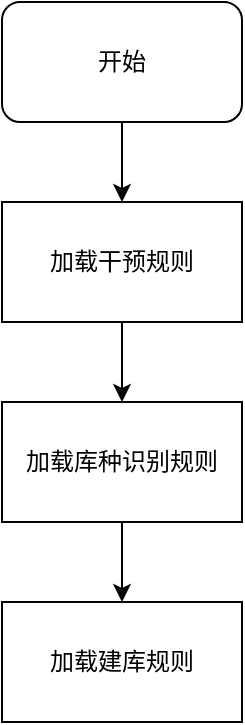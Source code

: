 <mxfile version="10.3.5" type="github"><diagram id="d1e0mmQ35DvSmbha3Waf" name="Page-1"><mxGraphModel dx="1398" dy="795" grid="1" gridSize="10" guides="1" tooltips="1" connect="1" arrows="1" fold="1" page="1" pageScale="1" pageWidth="827" pageHeight="1169" math="0" shadow="0"><root><mxCell id="0"/><mxCell id="1" parent="0"/><mxCell id="NKBQXa3HzK47faCjBjJ_-3" value="" style="edgeStyle=orthogonalEdgeStyle;rounded=0;orthogonalLoop=1;jettySize=auto;html=1;" edge="1" parent="1" source="NKBQXa3HzK47faCjBjJ_-1" target="NKBQXa3HzK47faCjBjJ_-4"><mxGeometry relative="1" as="geometry"><mxPoint x="300" y="270" as="targetPoint"/></mxGeometry></mxCell><mxCell id="NKBQXa3HzK47faCjBjJ_-1" value="开始" style="rounded=1;whiteSpace=wrap;html=1;" vertex="1" parent="1"><mxGeometry x="240" y="40" width="120" height="60" as="geometry"/></mxCell><mxCell id="NKBQXa3HzK47faCjBjJ_-6" value="" style="edgeStyle=orthogonalEdgeStyle;rounded=0;orthogonalLoop=1;jettySize=auto;html=1;" edge="1" parent="1" source="NKBQXa3HzK47faCjBjJ_-4" target="NKBQXa3HzK47faCjBjJ_-5"><mxGeometry relative="1" as="geometry"/></mxCell><mxCell id="NKBQXa3HzK47faCjBjJ_-4" value="加载干预规则" style="rounded=0;whiteSpace=wrap;html=1;" vertex="1" parent="1"><mxGeometry x="240" y="140" width="120" height="60" as="geometry"/></mxCell><mxCell id="NKBQXa3HzK47faCjBjJ_-8" value="" style="edgeStyle=orthogonalEdgeStyle;rounded=0;orthogonalLoop=1;jettySize=auto;html=1;" edge="1" parent="1" source="NKBQXa3HzK47faCjBjJ_-5" target="NKBQXa3HzK47faCjBjJ_-7"><mxGeometry relative="1" as="geometry"/></mxCell><mxCell id="NKBQXa3HzK47faCjBjJ_-5" value="加载库种识别规则" style="rounded=0;whiteSpace=wrap;html=1;" vertex="1" parent="1"><mxGeometry x="240" y="240" width="120" height="60" as="geometry"/></mxCell><mxCell id="NKBQXa3HzK47faCjBjJ_-7" value="加载建库规则" style="rounded=0;whiteSpace=wrap;html=1;" vertex="1" parent="1"><mxGeometry x="240" y="340" width="120" height="60" as="geometry"/></mxCell></root></mxGraphModel></diagram></mxfile>